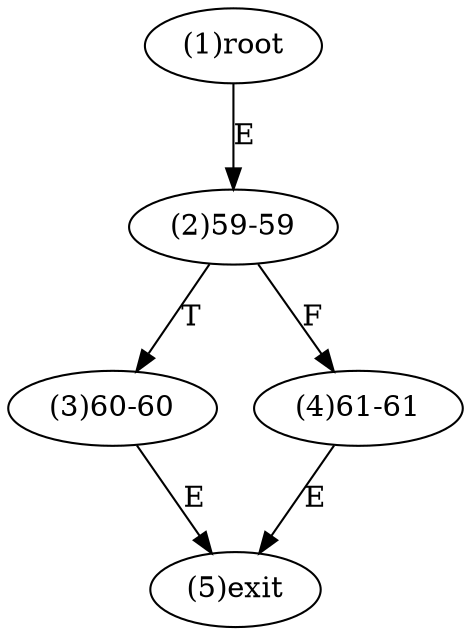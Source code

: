 digraph "" { 
1[ label="(1)root"];
2[ label="(2)59-59"];
3[ label="(3)60-60"];
4[ label="(4)61-61"];
5[ label="(5)exit"];
1->2[ label="E"];
2->4[ label="F"];
2->3[ label="T"];
3->5[ label="E"];
4->5[ label="E"];
}